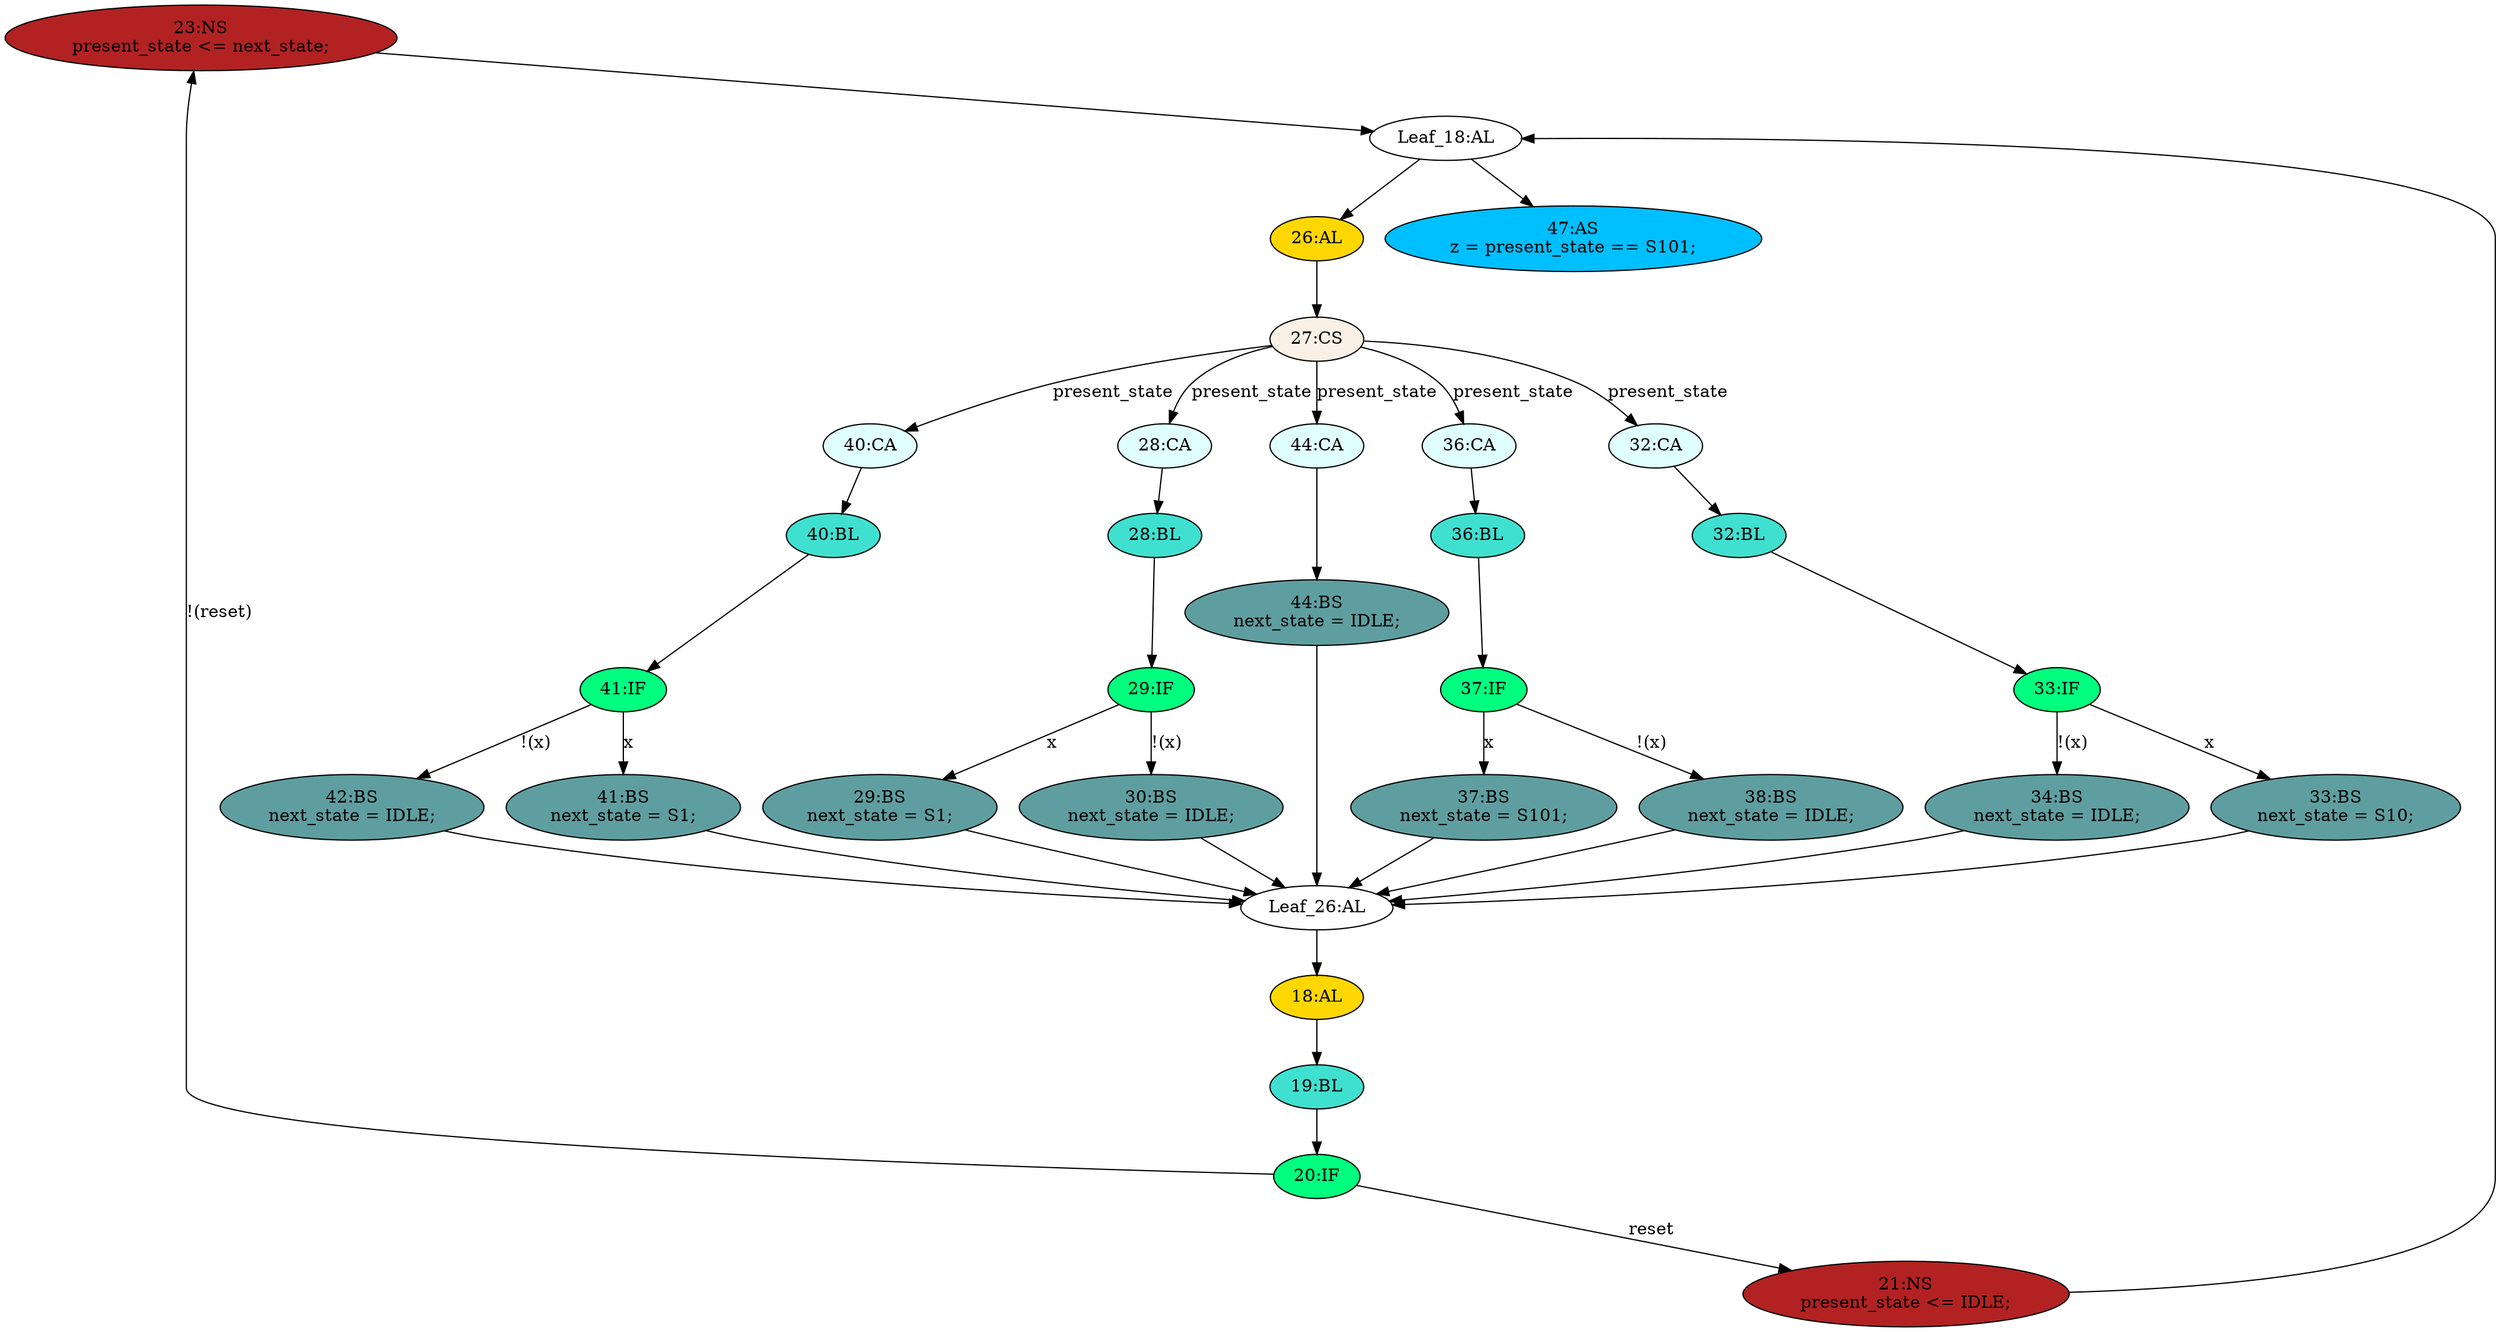 strict digraph "compose( ,  )" {
	node [label="\N"];
	"23:NS"	[ast="<pyverilog.vparser.ast.NonblockingSubstitution object at 0x7f0885732650>",
		fillcolor=firebrick,
		label="23:NS
present_state <= next_state;",
		statements="[<pyverilog.vparser.ast.NonblockingSubstitution object at 0x7f0885732650>]",
		style=filled,
		typ=NonblockingSubstitution];
	"Leaf_18:AL"	[def_var="['present_state']",
		label="Leaf_18:AL"];
	"23:NS" -> "Leaf_18:AL"	[cond="[]",
		lineno=None];
	"47:AS"	[ast="<pyverilog.vparser.ast.Assign object at 0x7f0885398f90>",
		def_var="['z']",
		fillcolor=deepskyblue,
		label="47:AS
z = present_state == S101;",
		statements="[]",
		style=filled,
		typ=Assign,
		use_var="['present_state']"];
	"29:IF"	[ast="<pyverilog.vparser.ast.IfStatement object at 0x7f0885b41610>",
		fillcolor=springgreen,
		label="29:IF",
		statements="[]",
		style=filled,
		typ=IfStatement];
	"29:BS"	[ast="<pyverilog.vparser.ast.BlockingSubstitution object at 0x7f0885727550>",
		fillcolor=cadetblue,
		label="29:BS
next_state = S1;",
		statements="[<pyverilog.vparser.ast.BlockingSubstitution object at 0x7f0885727550>]",
		style=filled,
		typ=BlockingSubstitution];
	"29:IF" -> "29:BS"	[cond="['x']",
		label=x,
		lineno=29];
	"30:BS"	[ast="<pyverilog.vparser.ast.BlockingSubstitution object at 0x7f08857aad90>",
		fillcolor=cadetblue,
		label="30:BS
next_state = IDLE;",
		statements="[<pyverilog.vparser.ast.BlockingSubstitution object at 0x7f08857aad90>]",
		style=filled,
		typ=BlockingSubstitution];
	"29:IF" -> "30:BS"	[cond="['x']",
		label="!(x)",
		lineno=29];
	"34:BS"	[ast="<pyverilog.vparser.ast.BlockingSubstitution object at 0x7f0885398c90>",
		fillcolor=cadetblue,
		label="34:BS
next_state = IDLE;",
		statements="[<pyverilog.vparser.ast.BlockingSubstitution object at 0x7f0885398c90>]",
		style=filled,
		typ=BlockingSubstitution];
	"Leaf_26:AL"	[def_var="['next_state']",
		label="Leaf_26:AL"];
	"34:BS" -> "Leaf_26:AL"	[cond="[]",
		lineno=None];
	"44:CA"	[ast="<pyverilog.vparser.ast.Case object at 0x7f0885398750>",
		fillcolor=lightcyan,
		label="44:CA",
		statements="[]",
		style=filled,
		typ=Case];
	"44:BS"	[ast="<pyverilog.vparser.ast.BlockingSubstitution object at 0x7f08853982d0>",
		fillcolor=cadetblue,
		label="44:BS
next_state = IDLE;",
		statements="[<pyverilog.vparser.ast.BlockingSubstitution object at 0x7f08853982d0>]",
		style=filled,
		typ=BlockingSubstitution];
	"44:CA" -> "44:BS"	[cond="[]",
		lineno=None];
	"38:BS"	[ast="<pyverilog.vparser.ast.BlockingSubstitution object at 0x7f0885398b50>",
		fillcolor=cadetblue,
		label="38:BS
next_state = IDLE;",
		statements="[<pyverilog.vparser.ast.BlockingSubstitution object at 0x7f0885398b50>]",
		style=filled,
		typ=BlockingSubstitution];
	"38:BS" -> "Leaf_26:AL"	[cond="[]",
		lineno=None];
	"27:CS"	[ast="<pyverilog.vparser.ast.CaseStatement object at 0x7f0885398450>",
		fillcolor=linen,
		label="27:CS",
		statements="[]",
		style=filled,
		typ=CaseStatement];
	"27:CS" -> "44:CA"	[cond="['present_state']",
		label=present_state,
		lineno=27];
	"36:CA"	[ast="<pyverilog.vparser.ast.Case object at 0x7f0885398d10>",
		fillcolor=lightcyan,
		label="36:CA",
		statements="[]",
		style=filled,
		typ=Case];
	"27:CS" -> "36:CA"	[cond="['present_state']",
		label=present_state,
		lineno=27];
	"32:CA"	[ast="<pyverilog.vparser.ast.Case object at 0x7f0885a9ee50>",
		fillcolor=lightcyan,
		label="32:CA",
		statements="[]",
		style=filled,
		typ=Case];
	"27:CS" -> "32:CA"	[cond="['present_state']",
		label=present_state,
		lineno=27];
	"40:CA"	[ast="<pyverilog.vparser.ast.Case object at 0x7f0885398d50>",
		fillcolor=lightcyan,
		label="40:CA",
		statements="[]",
		style=filled,
		typ=Case];
	"27:CS" -> "40:CA"	[cond="['present_state']",
		label=present_state,
		lineno=27];
	"28:CA"	[ast="<pyverilog.vparser.ast.Case object at 0x7f0885727e90>",
		fillcolor=lightcyan,
		label="28:CA",
		statements="[]",
		style=filled,
		typ=Case];
	"27:CS" -> "28:CA"	[cond="['present_state']",
		label=present_state,
		lineno=27];
	"32:BL"	[ast="<pyverilog.vparser.ast.Block object at 0x7f08857aa1d0>",
		fillcolor=turquoise,
		label="32:BL",
		statements="[]",
		style=filled,
		typ=Block];
	"33:IF"	[ast="<pyverilog.vparser.ast.IfStatement object at 0x7f0885746550>",
		fillcolor=springgreen,
		label="33:IF",
		statements="[]",
		style=filled,
		typ=IfStatement];
	"32:BL" -> "33:IF"	[cond="[]",
		lineno=None];
	"42:BS"	[ast="<pyverilog.vparser.ast.BlockingSubstitution object at 0x7f0885398710>",
		fillcolor=cadetblue,
		label="42:BS
next_state = IDLE;",
		statements="[<pyverilog.vparser.ast.BlockingSubstitution object at 0x7f0885398710>]",
		style=filled,
		typ=BlockingSubstitution];
	"42:BS" -> "Leaf_26:AL"	[cond="[]",
		lineno=None];
	"40:BL"	[ast="<pyverilog.vparser.ast.Block object at 0x7f0885398290>",
		fillcolor=turquoise,
		label="40:BL",
		statements="[]",
		style=filled,
		typ=Block];
	"41:IF"	[ast="<pyverilog.vparser.ast.IfStatement object at 0x7f0885398550>",
		fillcolor=springgreen,
		label="41:IF",
		statements="[]",
		style=filled,
		typ=IfStatement];
	"40:BL" -> "41:IF"	[cond="[]",
		lineno=None];
	"29:BS" -> "Leaf_26:AL"	[cond="[]",
		lineno=None];
	"Leaf_18:AL" -> "47:AS";
	"26:AL"	[ast="<pyverilog.vparser.ast.Always object at 0x7f088573dd10>",
		clk_sens=False,
		fillcolor=gold,
		label="26:AL",
		sens="['present_state', 'x']",
		statements="[]",
		style=filled,
		typ=Always,
		use_var="['x', 'present_state']"];
	"Leaf_18:AL" -> "26:AL";
	"20:IF"	[ast="<pyverilog.vparser.ast.IfStatement object at 0x7f0885732150>",
		fillcolor=springgreen,
		label="20:IF",
		statements="[]",
		style=filled,
		typ=IfStatement];
	"20:IF" -> "23:NS"	[cond="['reset']",
		label="!(reset)",
		lineno=20];
	"21:NS"	[ast="<pyverilog.vparser.ast.NonblockingSubstitution object at 0x7f08856cecd0>",
		fillcolor=firebrick,
		label="21:NS
present_state <= IDLE;",
		statements="[<pyverilog.vparser.ast.NonblockingSubstitution object at 0x7f08856cecd0>]",
		style=filled,
		typ=NonblockingSubstitution];
	"20:IF" -> "21:NS"	[cond="['reset']",
		label=reset,
		lineno=20];
	"36:BL"	[ast="<pyverilog.vparser.ast.Block object at 0x7f08853983d0>",
		fillcolor=turquoise,
		label="36:BL",
		statements="[]",
		style=filled,
		typ=Block];
	"36:CA" -> "36:BL"	[cond="[]",
		lineno=None];
	"41:IF" -> "42:BS"	[cond="['x']",
		label="!(x)",
		lineno=41];
	"41:BS"	[ast="<pyverilog.vparser.ast.BlockingSubstitution object at 0x7f0885398590>",
		fillcolor=cadetblue,
		label="41:BS
next_state = S1;",
		statements="[<pyverilog.vparser.ast.BlockingSubstitution object at 0x7f0885398590>]",
		style=filled,
		typ=BlockingSubstitution];
	"41:IF" -> "41:BS"	[cond="['x']",
		label=x,
		lineno=41];
	"33:BS"	[ast="<pyverilog.vparser.ast.BlockingSubstitution object at 0x7f0885746510>",
		fillcolor=cadetblue,
		label="33:BS
next_state = S10;",
		statements="[<pyverilog.vparser.ast.BlockingSubstitution object at 0x7f0885746510>]",
		style=filled,
		typ=BlockingSubstitution];
	"33:BS" -> "Leaf_26:AL"	[cond="[]",
		lineno=None];
	"28:BL"	[ast="<pyverilog.vparser.ast.Block object at 0x7f0885727ad0>",
		fillcolor=turquoise,
		label="28:BL",
		statements="[]",
		style=filled,
		typ=Block];
	"28:BL" -> "29:IF"	[cond="[]",
		lineno=None];
	"37:IF"	[ast="<pyverilog.vparser.ast.IfStatement object at 0x7f08853984d0>",
		fillcolor=springgreen,
		label="37:IF",
		statements="[]",
		style=filled,
		typ=IfStatement];
	"37:IF" -> "38:BS"	[cond="['x']",
		label="!(x)",
		lineno=37];
	"37:BS"	[ast="<pyverilog.vparser.ast.BlockingSubstitution object at 0x7f0885398a50>",
		fillcolor=cadetblue,
		label="37:BS
next_state = S101;",
		statements="[<pyverilog.vparser.ast.BlockingSubstitution object at 0x7f0885398a50>]",
		style=filled,
		typ=BlockingSubstitution];
	"37:IF" -> "37:BS"	[cond="['x']",
		label=x,
		lineno=37];
	"41:BS" -> "Leaf_26:AL"	[cond="[]",
		lineno=None];
	"33:IF" -> "34:BS"	[cond="['x']",
		label="!(x)",
		lineno=33];
	"33:IF" -> "33:BS"	[cond="['x']",
		label=x,
		lineno=33];
	"32:CA" -> "32:BL"	[cond="[]",
		lineno=None];
	"19:BL"	[ast="<pyverilog.vparser.ast.Block object at 0x7f0885724210>",
		fillcolor=turquoise,
		label="19:BL",
		statements="[]",
		style=filled,
		typ=Block];
	"19:BL" -> "20:IF"	[cond="[]",
		lineno=None];
	"30:BS" -> "Leaf_26:AL"	[cond="[]",
		lineno=None];
	"18:AL"	[ast="<pyverilog.vparser.ast.Always object at 0x7f0885724e10>",
		clk_sens=True,
		fillcolor=gold,
		label="18:AL",
		sens="['clk']",
		statements="[]",
		style=filled,
		typ=Always,
		use_var="['reset', 'next_state']"];
	"18:AL" -> "19:BL"	[cond="[]",
		lineno=None];
	"44:BS" -> "Leaf_26:AL"	[cond="[]",
		lineno=None];
	"37:BS" -> "Leaf_26:AL"	[cond="[]",
		lineno=None];
	"26:AL" -> "27:CS"	[cond="[]",
		lineno=None];
	"Leaf_26:AL" -> "18:AL";
	"40:CA" -> "40:BL"	[cond="[]",
		lineno=None];
	"36:BL" -> "37:IF"	[cond="[]",
		lineno=None];
	"28:CA" -> "28:BL"	[cond="[]",
		lineno=None];
	"21:NS" -> "Leaf_18:AL"	[cond="[]",
		lineno=None];
}
